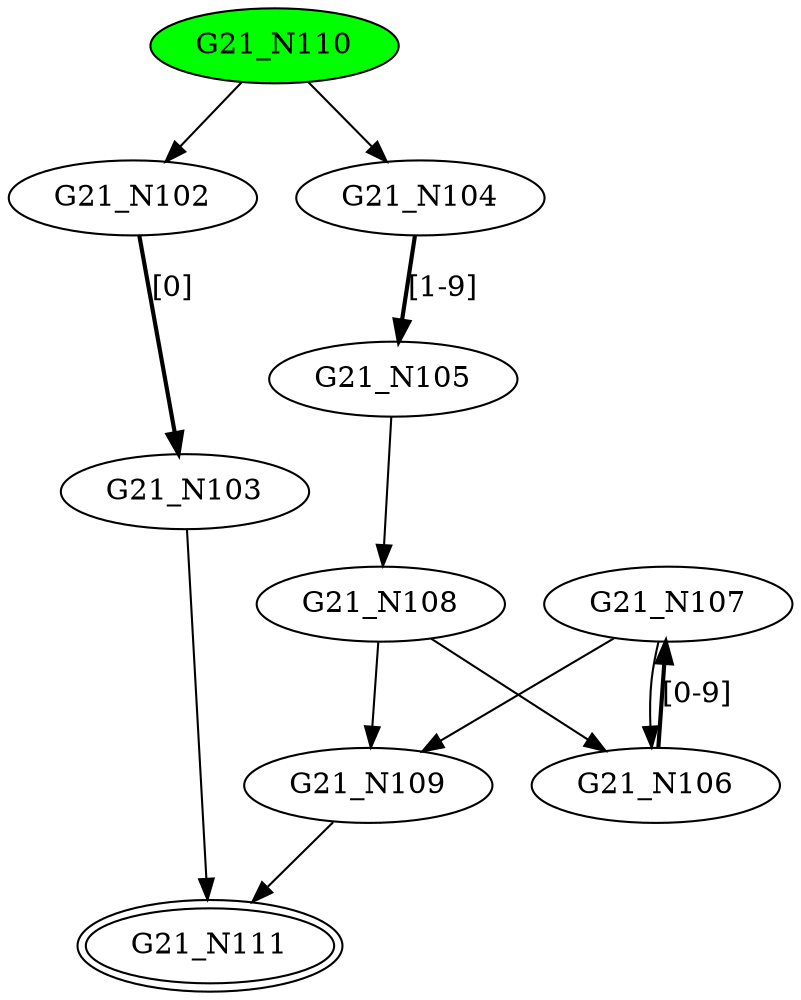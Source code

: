 digraph G21{
"G21_N102";
"G21_N103";
"G21_N104";
"G21_N105";
"G21_N106";
"G21_N107";
"G21_N108";
"G21_N109";
"G21_N110" [style=filled,fillcolor=green];
"G21_N111" [peripheries=2];
"G21_N102"->"G21_N103" [style = bold, label = "[0]"];
"G21_N104"->"G21_N105" [style = bold, label = "[1-9]"];
"G21_N106"->"G21_N107" [style = bold, label = "[0-9]"];
"G21_N108"->"G21_N106";
"G21_N107"->"G21_N109";
"G21_N108"->"G21_N109";
"G21_N107"->"G21_N106";
"G21_N105"->"G21_N108";
"G21_N110"->"G21_N102";
"G21_N110"->"G21_N104";
"G21_N109"->"G21_N111";
"G21_N103"->"G21_N111";
}

